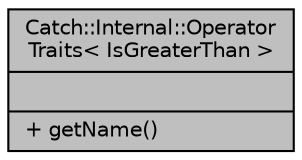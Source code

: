 digraph "Catch::Internal::OperatorTraits&lt; IsGreaterThan &gt;"
{
  edge [fontname="Helvetica",fontsize="10",labelfontname="Helvetica",labelfontsize="10"];
  node [fontname="Helvetica",fontsize="10",shape=record];
  Node1 [label="{Catch::Internal::Operator\lTraits\< IsGreaterThan \>\n||+ getName()\l}",height=0.2,width=0.4,color="black", fillcolor="grey75", style="filled", fontcolor="black"];
}
